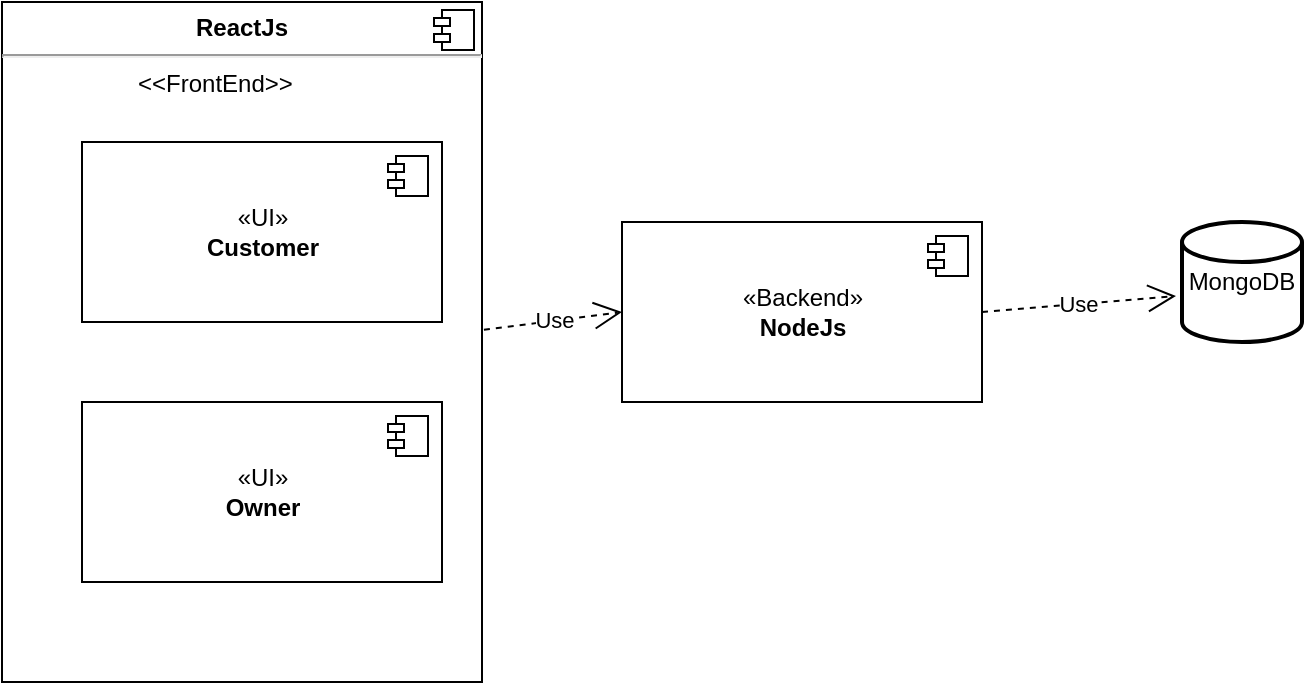<mxfile version="14.9.4" type="google"><diagram id="XtkrnAJ51mNk5tHc1XSW" name="Page-1"><mxGraphModel dx="868" dy="425" grid="1" gridSize="11" guides="1" tooltips="1" connect="1" arrows="1" fold="1" page="1" pageScale="1" pageWidth="2339" pageHeight="3300" math="0" shadow="0"><root><mxCell id="0"/><mxCell id="1" parent="0"/><mxCell id="JVtwmyDIG5YQmRgEz5Dx-7" value="&lt;p style=&quot;margin: 0px ; margin-top: 6px ; text-align: center&quot;&gt;&lt;b&gt;ReactJs&lt;/b&gt;&lt;/p&gt;&lt;hr&gt;&lt;p style=&quot;margin: 0px ; margin-left: 8px&quot;&gt;&amp;nbsp; &amp;nbsp; &amp;nbsp; &amp;nbsp; &amp;nbsp; &amp;nbsp; &amp;nbsp; &amp;nbsp; &amp;nbsp; &amp;lt;&amp;lt;FrontEnd&amp;gt;&amp;gt;&lt;/p&gt;" style="align=left;overflow=fill;html=1;dropTarget=0;" vertex="1" parent="1"><mxGeometry x="90" y="110" width="240" height="340" as="geometry"/></mxCell><mxCell id="JVtwmyDIG5YQmRgEz5Dx-8" value="" style="shape=component;jettyWidth=8;jettyHeight=4;" vertex="1" parent="JVtwmyDIG5YQmRgEz5Dx-7"><mxGeometry x="1" width="20" height="20" relative="1" as="geometry"><mxPoint x="-24" y="4" as="offset"/></mxGeometry></mxCell><mxCell id="JVtwmyDIG5YQmRgEz5Dx-15" value="MongoDB" style="strokeWidth=2;html=1;shape=mxgraph.flowchart.database;whiteSpace=wrap;" vertex="1" parent="1"><mxGeometry x="680" y="220" width="60" height="60" as="geometry"/></mxCell><mxCell id="JVtwmyDIG5YQmRgEz5Dx-16" value="«UI»&lt;br&gt;&lt;b&gt;Customer&lt;/b&gt;" style="html=1;dropTarget=0;" vertex="1" parent="1"><mxGeometry x="130" y="180" width="180" height="90" as="geometry"/></mxCell><mxCell id="JVtwmyDIG5YQmRgEz5Dx-17" value="" style="shape=module;jettyWidth=8;jettyHeight=4;" vertex="1" parent="JVtwmyDIG5YQmRgEz5Dx-16"><mxGeometry x="1" width="20" height="20" relative="1" as="geometry"><mxPoint x="-27" y="7" as="offset"/></mxGeometry></mxCell><mxCell id="JVtwmyDIG5YQmRgEz5Dx-18" value="«UI»&lt;br&gt;&lt;b&gt;Owner&lt;/b&gt;" style="html=1;dropTarget=0;" vertex="1" parent="1"><mxGeometry x="130" y="310" width="180" height="90" as="geometry"/></mxCell><mxCell id="JVtwmyDIG5YQmRgEz5Dx-19" value="" style="shape=module;jettyWidth=8;jettyHeight=4;" vertex="1" parent="JVtwmyDIG5YQmRgEz5Dx-18"><mxGeometry x="1" width="20" height="20" relative="1" as="geometry"><mxPoint x="-27" y="7" as="offset"/></mxGeometry></mxCell><mxCell id="JVtwmyDIG5YQmRgEz5Dx-20" value="«Backend»&lt;br&gt;&lt;b&gt;NodeJs&lt;/b&gt;" style="html=1;dropTarget=0;" vertex="1" parent="1"><mxGeometry x="400" y="220" width="180" height="90" as="geometry"/></mxCell><mxCell id="JVtwmyDIG5YQmRgEz5Dx-21" value="" style="shape=module;jettyWidth=8;jettyHeight=4;" vertex="1" parent="JVtwmyDIG5YQmRgEz5Dx-20"><mxGeometry x="1" width="20" height="20" relative="1" as="geometry"><mxPoint x="-27" y="7" as="offset"/></mxGeometry></mxCell><mxCell id="JVtwmyDIG5YQmRgEz5Dx-24" value="Use" style="endArrow=open;endSize=12;dashed=1;html=1;entryX=0;entryY=0.5;entryDx=0;entryDy=0;exitX=1.004;exitY=0.482;exitDx=0;exitDy=0;exitPerimeter=0;" edge="1" parent="1" source="JVtwmyDIG5YQmRgEz5Dx-7" target="JVtwmyDIG5YQmRgEz5Dx-20"><mxGeometry width="160" relative="1" as="geometry"><mxPoint x="330" y="270" as="sourcePoint"/><mxPoint x="490" y="270" as="targetPoint"/></mxGeometry></mxCell><mxCell id="JVtwmyDIG5YQmRgEz5Dx-25" value="Use" style="endArrow=open;endSize=12;dashed=1;html=1;entryX=-0.05;entryY=0.617;entryDx=0;entryDy=0;exitX=1;exitY=0.5;exitDx=0;exitDy=0;entryPerimeter=0;" edge="1" parent="1" source="JVtwmyDIG5YQmRgEz5Dx-20" target="JVtwmyDIG5YQmRgEz5Dx-15"><mxGeometry width="160" relative="1" as="geometry"><mxPoint x="580.96" y="333.88" as="sourcePoint"/><mxPoint x="680" y="310" as="targetPoint"/></mxGeometry></mxCell></root></mxGraphModel></diagram></mxfile>